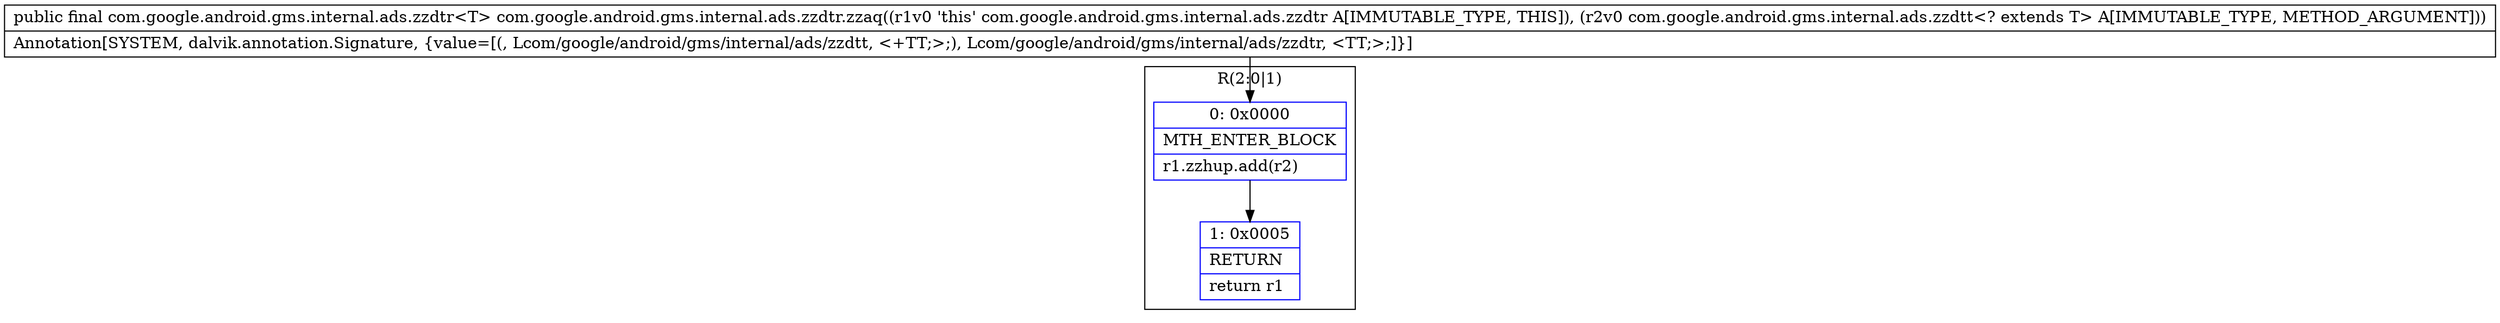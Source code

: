 digraph "CFG forcom.google.android.gms.internal.ads.zzdtr.zzaq(Lcom\/google\/android\/gms\/internal\/ads\/zzdtt;)Lcom\/google\/android\/gms\/internal\/ads\/zzdtr;" {
subgraph cluster_Region_2082270558 {
label = "R(2:0|1)";
node [shape=record,color=blue];
Node_0 [shape=record,label="{0\:\ 0x0000|MTH_ENTER_BLOCK\l|r1.zzhup.add(r2)\l}"];
Node_1 [shape=record,label="{1\:\ 0x0005|RETURN\l|return r1\l}"];
}
MethodNode[shape=record,label="{public final com.google.android.gms.internal.ads.zzdtr\<T\> com.google.android.gms.internal.ads.zzdtr.zzaq((r1v0 'this' com.google.android.gms.internal.ads.zzdtr A[IMMUTABLE_TYPE, THIS]), (r2v0 com.google.android.gms.internal.ads.zzdtt\<? extends T\> A[IMMUTABLE_TYPE, METHOD_ARGUMENT]))  | Annotation[SYSTEM, dalvik.annotation.Signature, \{value=[(, Lcom\/google\/android\/gms\/internal\/ads\/zzdtt, \<+TT;\>;), Lcom\/google\/android\/gms\/internal\/ads\/zzdtr, \<TT;\>;]\}]\l}"];
MethodNode -> Node_0;
Node_0 -> Node_1;
}


